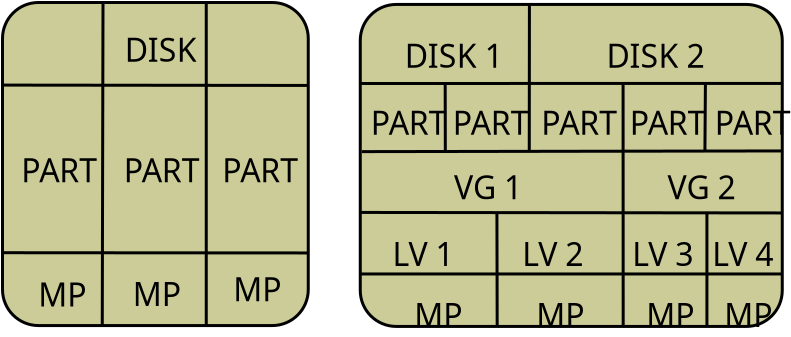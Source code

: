 <?xml version="1.0" encoding="UTF-8"?>
<dia:diagram xmlns:dia="http://www.lysator.liu.se/~alla/dia/">
  <dia:layer name="Hintergrund" visible="true">
    <dia:object type="Standard - Box" version="0" id="O0">
      <dia:attribute name="obj_pos">
        <dia:point val="0.462,1.997"/>
      </dia:attribute>
      <dia:attribute name="obj_bb">
        <dia:rectangle val="0.387,1.922;15.825,18.225"/>
      </dia:attribute>
      <dia:attribute name="elem_corner">
        <dia:point val="0.462,1.997"/>
      </dia:attribute>
      <dia:attribute name="elem_width">
        <dia:real val="15.288"/>
      </dia:attribute>
      <dia:attribute name="elem_height">
        <dia:real val="16.153"/>
      </dia:attribute>
      <dia:attribute name="border_width">
        <dia:real val="0.15"/>
      </dia:attribute>
      <dia:attribute name="inner_color">
        <dia:color val="#cccc99"/>
      </dia:attribute>
      <dia:attribute name="show_background">
        <dia:boolean val="true"/>
      </dia:attribute>
      <dia:attribute name="corner_radius">
        <dia:real val="1.8"/>
      </dia:attribute>
    </dia:object>
    <dia:object type="Standard - Box" version="0" id="O1">
      <dia:attribute name="obj_pos">
        <dia:point val="18.35,2.094"/>
      </dia:attribute>
      <dia:attribute name="obj_bb">
        <dia:rectangle val="18.275,2.019;39.525,18.269"/>
      </dia:attribute>
      <dia:attribute name="elem_corner">
        <dia:point val="18.35,2.094"/>
      </dia:attribute>
      <dia:attribute name="elem_width">
        <dia:real val="21.1"/>
      </dia:attribute>
      <dia:attribute name="elem_height">
        <dia:real val="16.1"/>
      </dia:attribute>
      <dia:attribute name="border_width">
        <dia:real val="0.15"/>
      </dia:attribute>
      <dia:attribute name="inner_color">
        <dia:color val="#cccc99"/>
      </dia:attribute>
      <dia:attribute name="show_background">
        <dia:boolean val="true"/>
      </dia:attribute>
      <dia:attribute name="corner_radius">
        <dia:real val="1.8"/>
      </dia:attribute>
    </dia:object>
  </dia:layer>
  <dia:layer name="Text" visible="true">
    <dia:object type="Standard - Text" version="1" id="O2">
      <dia:attribute name="obj_pos">
        <dia:point val="6.576,4.339"/>
      </dia:attribute>
      <dia:attribute name="obj_bb">
        <dia:rectangle val="6.576,3.099;9.531,5.579"/>
      </dia:attribute>
      <dia:attribute name="text">
        <dia:composite type="text">
          <dia:attribute name="string">
            <dia:string>#DISK#</dia:string>
          </dia:attribute>
          <dia:attribute name="font">
            <dia:font family="andale sans" style="0" name="Courier"/>
          </dia:attribute>
          <dia:attribute name="height">
            <dia:real val="2"/>
          </dia:attribute>
          <dia:attribute name="pos">
            <dia:point val="6.576,4.617"/>
          </dia:attribute>
          <dia:attribute name="color">
            <dia:color val="#000000"/>
          </dia:attribute>
          <dia:attribute name="alignment">
            <dia:enum val="0"/>
          </dia:attribute>
        </dia:composite>
      </dia:attribute>
      <dia:attribute name="valign">
        <dia:enum val="2"/>
      </dia:attribute>
    </dia:object>
    <dia:object type="Standard - Text" version="1" id="O3">
      <dia:attribute name="obj_pos">
        <dia:point val="37.446,27.604"/>
      </dia:attribute>
      <dia:attribute name="obj_bb">
        <dia:rectangle val="37.446,27.204;37.446,28.404"/>
      </dia:attribute>
      <dia:attribute name="text">
        <dia:composite type="text">
          <dia:attribute name="string">
            <dia:string>##</dia:string>
          </dia:attribute>
          <dia:attribute name="font">
            <dia:font family="sans" style="0" name="Helvetica"/>
          </dia:attribute>
          <dia:attribute name="height">
            <dia:real val="0.8"/>
          </dia:attribute>
          <dia:attribute name="pos">
            <dia:point val="37.446,27.604"/>
          </dia:attribute>
          <dia:attribute name="color">
            <dia:color val="#000000"/>
          </dia:attribute>
          <dia:attribute name="alignment">
            <dia:enum val="0"/>
          </dia:attribute>
        </dia:composite>
      </dia:attribute>
      <dia:attribute name="valign">
        <dia:enum val="3"/>
      </dia:attribute>
    </dia:object>
    <dia:object type="Standard - Text" version="1" id="O4">
      <dia:attribute name="obj_pos">
        <dia:point val="1.399,10.369"/>
      </dia:attribute>
      <dia:attribute name="obj_bb">
        <dia:rectangle val="1.399,9.129;4.632,11.609"/>
      </dia:attribute>
      <dia:attribute name="text">
        <dia:composite type="text">
          <dia:attribute name="string">
            <dia:string>#PART#</dia:string>
          </dia:attribute>
          <dia:attribute name="font">
            <dia:font family="andale sans" style="0" name="Courier"/>
          </dia:attribute>
          <dia:attribute name="height">
            <dia:real val="2"/>
          </dia:attribute>
          <dia:attribute name="pos">
            <dia:point val="1.399,10.646"/>
          </dia:attribute>
          <dia:attribute name="color">
            <dia:color val="#000000"/>
          </dia:attribute>
          <dia:attribute name="alignment">
            <dia:enum val="0"/>
          </dia:attribute>
        </dia:composite>
      </dia:attribute>
      <dia:attribute name="valign">
        <dia:enum val="2"/>
      </dia:attribute>
    </dia:object>
    <dia:object type="Standard - Text" version="1" id="O5">
      <dia:attribute name="obj_pos">
        <dia:point val="19.957,14.556"/>
      </dia:attribute>
      <dia:attribute name="obj_bb">
        <dia:rectangle val="19.957,13.316;22.635,15.796"/>
      </dia:attribute>
      <dia:attribute name="text">
        <dia:composite type="text">
          <dia:attribute name="string">
            <dia:string>#LV 1#</dia:string>
          </dia:attribute>
          <dia:attribute name="font">
            <dia:font family="andale sans" style="0" name="Courier"/>
          </dia:attribute>
          <dia:attribute name="height">
            <dia:real val="2"/>
          </dia:attribute>
          <dia:attribute name="pos">
            <dia:point val="19.957,14.833"/>
          </dia:attribute>
          <dia:attribute name="color">
            <dia:color val="#000000"/>
          </dia:attribute>
          <dia:attribute name="alignment">
            <dia:enum val="0"/>
          </dia:attribute>
        </dia:composite>
      </dia:attribute>
      <dia:attribute name="valign">
        <dia:enum val="2"/>
      </dia:attribute>
    </dia:object>
    <dia:object type="Standard - Text" version="1" id="O6">
      <dia:attribute name="obj_pos">
        <dia:point val="26.447,14.556"/>
      </dia:attribute>
      <dia:attribute name="obj_bb">
        <dia:rectangle val="26.447,13.316;29.124,15.796"/>
      </dia:attribute>
      <dia:attribute name="text">
        <dia:composite type="text">
          <dia:attribute name="string">
            <dia:string>#LV 2#</dia:string>
          </dia:attribute>
          <dia:attribute name="font">
            <dia:font family="andale sans" style="0" name="Courier"/>
          </dia:attribute>
          <dia:attribute name="height">
            <dia:real val="2"/>
          </dia:attribute>
          <dia:attribute name="pos">
            <dia:point val="26.447,14.833"/>
          </dia:attribute>
          <dia:attribute name="color">
            <dia:color val="#000000"/>
          </dia:attribute>
          <dia:attribute name="alignment">
            <dia:enum val="0"/>
          </dia:attribute>
        </dia:composite>
      </dia:attribute>
      <dia:attribute name="valign">
        <dia:enum val="2"/>
      </dia:attribute>
    </dia:object>
    <dia:object type="Standard - Text" version="1" id="O7">
      <dia:attribute name="obj_pos">
        <dia:point val="31.951,14.556"/>
      </dia:attribute>
      <dia:attribute name="obj_bb">
        <dia:rectangle val="31.951,13.316;34.629,15.796"/>
      </dia:attribute>
      <dia:attribute name="text">
        <dia:composite type="text">
          <dia:attribute name="string">
            <dia:string>#LV 3#</dia:string>
          </dia:attribute>
          <dia:attribute name="font">
            <dia:font family="andale sans" style="0" name="Courier"/>
          </dia:attribute>
          <dia:attribute name="height">
            <dia:real val="2"/>
          </dia:attribute>
          <dia:attribute name="pos">
            <dia:point val="31.951,14.833"/>
          </dia:attribute>
          <dia:attribute name="color">
            <dia:color val="#000000"/>
          </dia:attribute>
          <dia:attribute name="alignment">
            <dia:enum val="0"/>
          </dia:attribute>
        </dia:composite>
      </dia:attribute>
      <dia:attribute name="valign">
        <dia:enum val="2"/>
      </dia:attribute>
    </dia:object>
    <dia:object type="Standard - Text" version="1" id="O8">
      <dia:attribute name="obj_pos">
        <dia:point val="35.955,14.556"/>
      </dia:attribute>
      <dia:attribute name="obj_bb">
        <dia:rectangle val="35.955,13.316;38.633,15.796"/>
      </dia:attribute>
      <dia:attribute name="text">
        <dia:composite type="text">
          <dia:attribute name="string">
            <dia:string>#LV 4#</dia:string>
          </dia:attribute>
          <dia:attribute name="font">
            <dia:font family="andale sans" style="0" name="Courier"/>
          </dia:attribute>
          <dia:attribute name="height">
            <dia:real val="2"/>
          </dia:attribute>
          <dia:attribute name="pos">
            <dia:point val="35.955,14.833"/>
          </dia:attribute>
          <dia:attribute name="color">
            <dia:color val="#000000"/>
          </dia:attribute>
          <dia:attribute name="alignment">
            <dia:enum val="0"/>
          </dia:attribute>
        </dia:composite>
      </dia:attribute>
      <dia:attribute name="valign">
        <dia:enum val="2"/>
      </dia:attribute>
    </dia:object>
    <dia:object type="Standard - Text" version="1" id="O9">
      <dia:attribute name="obj_pos">
        <dia:point val="23.042,11.211"/>
      </dia:attribute>
      <dia:attribute name="obj_bb">
        <dia:rectangle val="23.042,9.971;26.095,12.451"/>
      </dia:attribute>
      <dia:attribute name="text">
        <dia:composite type="text">
          <dia:attribute name="string">
            <dia:string>#VG 1#</dia:string>
          </dia:attribute>
          <dia:attribute name="font">
            <dia:font family="andale sans" style="0" name="Courier"/>
          </dia:attribute>
          <dia:attribute name="height">
            <dia:real val="2"/>
          </dia:attribute>
          <dia:attribute name="pos">
            <dia:point val="23.042,11.488"/>
          </dia:attribute>
          <dia:attribute name="color">
            <dia:color val="#000000"/>
          </dia:attribute>
          <dia:attribute name="alignment">
            <dia:enum val="0"/>
          </dia:attribute>
        </dia:composite>
      </dia:attribute>
      <dia:attribute name="valign">
        <dia:enum val="2"/>
      </dia:attribute>
    </dia:object>
    <dia:object type="Standard - Text" version="1" id="O10">
      <dia:attribute name="obj_pos">
        <dia:point val="33.715,11.211"/>
      </dia:attribute>
      <dia:attribute name="obj_bb">
        <dia:rectangle val="33.715,9.971;36.768,12.451"/>
      </dia:attribute>
      <dia:attribute name="text">
        <dia:composite type="text">
          <dia:attribute name="string">
            <dia:string>#VG 2#</dia:string>
          </dia:attribute>
          <dia:attribute name="font">
            <dia:font family="andale sans" style="0" name="Courier"/>
          </dia:attribute>
          <dia:attribute name="height">
            <dia:real val="2"/>
          </dia:attribute>
          <dia:attribute name="pos">
            <dia:point val="33.715,11.488"/>
          </dia:attribute>
          <dia:attribute name="color">
            <dia:color val="#000000"/>
          </dia:attribute>
          <dia:attribute name="alignment">
            <dia:enum val="0"/>
          </dia:attribute>
        </dia:composite>
      </dia:attribute>
      <dia:attribute name="valign">
        <dia:enum val="2"/>
      </dia:attribute>
    </dia:object>
    <dia:object type="Standard - Text" version="1" id="O11">
      <dia:attribute name="obj_pos">
        <dia:point val="20.572,4.639"/>
      </dia:attribute>
      <dia:attribute name="obj_bb">
        <dia:rectangle val="20.572,3.399;24.714,5.879"/>
      </dia:attribute>
      <dia:attribute name="text">
        <dia:composite type="text">
          <dia:attribute name="string">
            <dia:string>#DISK 1#</dia:string>
          </dia:attribute>
          <dia:attribute name="font">
            <dia:font family="andale sans" style="0" name="Courier"/>
          </dia:attribute>
          <dia:attribute name="height">
            <dia:real val="2"/>
          </dia:attribute>
          <dia:attribute name="pos">
            <dia:point val="20.572,4.917"/>
          </dia:attribute>
          <dia:attribute name="color">
            <dia:color val="#000000"/>
          </dia:attribute>
          <dia:attribute name="alignment">
            <dia:enum val="0"/>
          </dia:attribute>
        </dia:composite>
      </dia:attribute>
      <dia:attribute name="valign">
        <dia:enum val="2"/>
      </dia:attribute>
    </dia:object>
    <dia:object type="Standard - Text" version="1" id="O12">
      <dia:attribute name="obj_pos">
        <dia:point val="30.665,4.639"/>
      </dia:attribute>
      <dia:attribute name="obj_bb">
        <dia:rectangle val="30.665,3.399;34.807,5.879"/>
      </dia:attribute>
      <dia:attribute name="text">
        <dia:composite type="text">
          <dia:attribute name="string">
            <dia:string>#DISK 2#</dia:string>
          </dia:attribute>
          <dia:attribute name="font">
            <dia:font family="andale sans" style="0" name="Courier"/>
          </dia:attribute>
          <dia:attribute name="height">
            <dia:real val="2"/>
          </dia:attribute>
          <dia:attribute name="pos">
            <dia:point val="30.665,4.917"/>
          </dia:attribute>
          <dia:attribute name="color">
            <dia:color val="#000000"/>
          </dia:attribute>
          <dia:attribute name="alignment">
            <dia:enum val="0"/>
          </dia:attribute>
        </dia:composite>
      </dia:attribute>
      <dia:attribute name="valign">
        <dia:enum val="2"/>
      </dia:attribute>
    </dia:object>
    <dia:object type="Standard - Text" version="1" id="O13">
      <dia:attribute name="obj_pos">
        <dia:point val="2.25,16.58"/>
      </dia:attribute>
      <dia:attribute name="obj_bb">
        <dia:rectangle val="2.25,15.34;4.25,17.82"/>
      </dia:attribute>
      <dia:attribute name="text">
        <dia:composite type="text">
          <dia:attribute name="string">
            <dia:string>#MP#</dia:string>
          </dia:attribute>
          <dia:attribute name="font">
            <dia:font family="andale sans" style="0" name="Courier"/>
          </dia:attribute>
          <dia:attribute name="height">
            <dia:real val="2"/>
          </dia:attribute>
          <dia:attribute name="pos">
            <dia:point val="2.25,16.858"/>
          </dia:attribute>
          <dia:attribute name="color">
            <dia:color val="#000000"/>
          </dia:attribute>
          <dia:attribute name="alignment">
            <dia:enum val="0"/>
          </dia:attribute>
        </dia:composite>
      </dia:attribute>
      <dia:attribute name="valign">
        <dia:enum val="2"/>
      </dia:attribute>
    </dia:object>
    <dia:object type="Standard - Text" version="1" id="O14">
      <dia:attribute name="obj_pos">
        <dia:point val="6.525,10.369"/>
      </dia:attribute>
      <dia:attribute name="obj_bb">
        <dia:rectangle val="6.525,9.129;9.758,11.609"/>
      </dia:attribute>
      <dia:attribute name="text">
        <dia:composite type="text">
          <dia:attribute name="string">
            <dia:string>#PART#</dia:string>
          </dia:attribute>
          <dia:attribute name="font">
            <dia:font family="andale sans" style="0" name="Courier"/>
          </dia:attribute>
          <dia:attribute name="height">
            <dia:real val="2"/>
          </dia:attribute>
          <dia:attribute name="pos">
            <dia:point val="6.525,10.646"/>
          </dia:attribute>
          <dia:attribute name="color">
            <dia:color val="#000000"/>
          </dia:attribute>
          <dia:attribute name="alignment">
            <dia:enum val="0"/>
          </dia:attribute>
        </dia:composite>
      </dia:attribute>
      <dia:attribute name="valign">
        <dia:enum val="2"/>
      </dia:attribute>
    </dia:object>
    <dia:object type="Standard - Text" version="1" id="O15">
      <dia:attribute name="obj_pos">
        <dia:point val="11.45,10.369"/>
      </dia:attribute>
      <dia:attribute name="obj_bb">
        <dia:rectangle val="11.45,9.129;14.682,11.609"/>
      </dia:attribute>
      <dia:attribute name="text">
        <dia:composite type="text">
          <dia:attribute name="string">
            <dia:string>#PART#</dia:string>
          </dia:attribute>
          <dia:attribute name="font">
            <dia:font family="andale sans" style="0" name="Courier"/>
          </dia:attribute>
          <dia:attribute name="height">
            <dia:real val="2"/>
          </dia:attribute>
          <dia:attribute name="pos">
            <dia:point val="11.45,10.646"/>
          </dia:attribute>
          <dia:attribute name="color">
            <dia:color val="#000000"/>
          </dia:attribute>
          <dia:attribute name="alignment">
            <dia:enum val="0"/>
          </dia:attribute>
        </dia:composite>
      </dia:attribute>
      <dia:attribute name="valign">
        <dia:enum val="2"/>
      </dia:attribute>
    </dia:object>
    <dia:object type="Standard - Text" version="1" id="O16">
      <dia:attribute name="obj_pos">
        <dia:point val="18.875,7.99"/>
      </dia:attribute>
      <dia:attribute name="obj_bb">
        <dia:rectangle val="18.875,6.75;22.108,9.23"/>
      </dia:attribute>
      <dia:attribute name="text">
        <dia:composite type="text">
          <dia:attribute name="string">
            <dia:string>#PART#</dia:string>
          </dia:attribute>
          <dia:attribute name="font">
            <dia:font family="andale sans" style="0" name="Courier"/>
          </dia:attribute>
          <dia:attribute name="height">
            <dia:real val="2"/>
          </dia:attribute>
          <dia:attribute name="pos">
            <dia:point val="18.875,8.268"/>
          </dia:attribute>
          <dia:attribute name="color">
            <dia:color val="#000000"/>
          </dia:attribute>
          <dia:attribute name="alignment">
            <dia:enum val="0"/>
          </dia:attribute>
        </dia:composite>
      </dia:attribute>
      <dia:attribute name="valign">
        <dia:enum val="2"/>
      </dia:attribute>
    </dia:object>
    <dia:object type="Standard - Text" version="1" id="O17">
      <dia:attribute name="obj_pos">
        <dia:point val="22.975,7.99"/>
      </dia:attribute>
      <dia:attribute name="obj_bb">
        <dia:rectangle val="22.975,6.75;26.207,9.23"/>
      </dia:attribute>
      <dia:attribute name="text">
        <dia:composite type="text">
          <dia:attribute name="string">
            <dia:string>#PART#</dia:string>
          </dia:attribute>
          <dia:attribute name="font">
            <dia:font family="andale sans" style="0" name="Courier"/>
          </dia:attribute>
          <dia:attribute name="height">
            <dia:real val="2"/>
          </dia:attribute>
          <dia:attribute name="pos">
            <dia:point val="22.975,8.268"/>
          </dia:attribute>
          <dia:attribute name="color">
            <dia:color val="#000000"/>
          </dia:attribute>
          <dia:attribute name="alignment">
            <dia:enum val="0"/>
          </dia:attribute>
        </dia:composite>
      </dia:attribute>
      <dia:attribute name="valign">
        <dia:enum val="2"/>
      </dia:attribute>
    </dia:object>
    <dia:object type="Standard - Text" version="1" id="O18">
      <dia:attribute name="obj_pos">
        <dia:point val="27.4,7.99"/>
      </dia:attribute>
      <dia:attribute name="obj_bb">
        <dia:rectangle val="27.4,6.75;30.633,9.23"/>
      </dia:attribute>
      <dia:attribute name="text">
        <dia:composite type="text">
          <dia:attribute name="string">
            <dia:string>#PART#</dia:string>
          </dia:attribute>
          <dia:attribute name="font">
            <dia:font family="andale sans" style="0" name="Courier"/>
          </dia:attribute>
          <dia:attribute name="height">
            <dia:real val="2"/>
          </dia:attribute>
          <dia:attribute name="pos">
            <dia:point val="27.4,8.268"/>
          </dia:attribute>
          <dia:attribute name="color">
            <dia:color val="#000000"/>
          </dia:attribute>
          <dia:attribute name="alignment">
            <dia:enum val="0"/>
          </dia:attribute>
        </dia:composite>
      </dia:attribute>
      <dia:attribute name="valign">
        <dia:enum val="2"/>
      </dia:attribute>
    </dia:object>
    <dia:object type="Standard - Text" version="1" id="O19">
      <dia:attribute name="obj_pos">
        <dia:point val="31.825,7.99"/>
      </dia:attribute>
      <dia:attribute name="obj_bb">
        <dia:rectangle val="31.825,6.75;35.057,9.23"/>
      </dia:attribute>
      <dia:attribute name="text">
        <dia:composite type="text">
          <dia:attribute name="string">
            <dia:string>#PART#</dia:string>
          </dia:attribute>
          <dia:attribute name="font">
            <dia:font family="andale sans" style="0" name="Courier"/>
          </dia:attribute>
          <dia:attribute name="height">
            <dia:real val="2"/>
          </dia:attribute>
          <dia:attribute name="pos">
            <dia:point val="31.825,8.268"/>
          </dia:attribute>
          <dia:attribute name="color">
            <dia:color val="#000000"/>
          </dia:attribute>
          <dia:attribute name="alignment">
            <dia:enum val="0"/>
          </dia:attribute>
        </dia:composite>
      </dia:attribute>
      <dia:attribute name="valign">
        <dia:enum val="2"/>
      </dia:attribute>
    </dia:object>
    <dia:object type="Standard - Text" version="1" id="O20">
      <dia:attribute name="obj_pos">
        <dia:point val="36.075,7.99"/>
      </dia:attribute>
      <dia:attribute name="obj_bb">
        <dia:rectangle val="36.075,6.75;39.307,9.23"/>
      </dia:attribute>
      <dia:attribute name="text">
        <dia:composite type="text">
          <dia:attribute name="string">
            <dia:string>#PART#</dia:string>
          </dia:attribute>
          <dia:attribute name="font">
            <dia:font family="andale sans" style="0" name="Courier"/>
          </dia:attribute>
          <dia:attribute name="height">
            <dia:real val="2"/>
          </dia:attribute>
          <dia:attribute name="pos">
            <dia:point val="36.075,8.268"/>
          </dia:attribute>
          <dia:attribute name="color">
            <dia:color val="#000000"/>
          </dia:attribute>
          <dia:attribute name="alignment">
            <dia:enum val="0"/>
          </dia:attribute>
        </dia:composite>
      </dia:attribute>
      <dia:attribute name="valign">
        <dia:enum val="2"/>
      </dia:attribute>
    </dia:object>
    <dia:object type="Standard - Text" version="1" id="O21">
      <dia:attribute name="obj_pos">
        <dia:point val="6.975,16.55"/>
      </dia:attribute>
      <dia:attribute name="obj_bb">
        <dia:rectangle val="6.975,15.31;8.975,17.79"/>
      </dia:attribute>
      <dia:attribute name="text">
        <dia:composite type="text">
          <dia:attribute name="string">
            <dia:string>#MP#</dia:string>
          </dia:attribute>
          <dia:attribute name="font">
            <dia:font family="andale sans" style="0" name="Courier"/>
          </dia:attribute>
          <dia:attribute name="height">
            <dia:real val="2"/>
          </dia:attribute>
          <dia:attribute name="pos">
            <dia:point val="6.975,16.828"/>
          </dia:attribute>
          <dia:attribute name="color">
            <dia:color val="#000000"/>
          </dia:attribute>
          <dia:attribute name="alignment">
            <dia:enum val="0"/>
          </dia:attribute>
        </dia:composite>
      </dia:attribute>
      <dia:attribute name="valign">
        <dia:enum val="2"/>
      </dia:attribute>
    </dia:object>
    <dia:object type="Standard - Text" version="1" id="O22">
      <dia:attribute name="obj_pos">
        <dia:point val="12,16.31"/>
      </dia:attribute>
      <dia:attribute name="obj_bb">
        <dia:rectangle val="12,15.07;14,17.55"/>
      </dia:attribute>
      <dia:attribute name="text">
        <dia:composite type="text">
          <dia:attribute name="string">
            <dia:string>#MP#</dia:string>
          </dia:attribute>
          <dia:attribute name="font">
            <dia:font family="andale sans" style="0" name="Courier"/>
          </dia:attribute>
          <dia:attribute name="height">
            <dia:real val="2"/>
          </dia:attribute>
          <dia:attribute name="pos">
            <dia:point val="12,16.587"/>
          </dia:attribute>
          <dia:attribute name="color">
            <dia:color val="#000000"/>
          </dia:attribute>
          <dia:attribute name="alignment">
            <dia:enum val="0"/>
          </dia:attribute>
        </dia:composite>
      </dia:attribute>
      <dia:attribute name="valign">
        <dia:enum val="2"/>
      </dia:attribute>
    </dia:object>
    <dia:object type="Standard - Text" version="1" id="O23">
      <dia:attribute name="obj_pos">
        <dia:point val="21.05,17.6"/>
      </dia:attribute>
      <dia:attribute name="obj_bb">
        <dia:rectangle val="21.05,16.36;23.05,18.84"/>
      </dia:attribute>
      <dia:attribute name="text">
        <dia:composite type="text">
          <dia:attribute name="string">
            <dia:string>#MP#</dia:string>
          </dia:attribute>
          <dia:attribute name="font">
            <dia:font family="andale sans" style="0" name="Courier"/>
          </dia:attribute>
          <dia:attribute name="height">
            <dia:real val="2"/>
          </dia:attribute>
          <dia:attribute name="pos">
            <dia:point val="21.05,17.878"/>
          </dia:attribute>
          <dia:attribute name="color">
            <dia:color val="#000000"/>
          </dia:attribute>
          <dia:attribute name="alignment">
            <dia:enum val="0"/>
          </dia:attribute>
        </dia:composite>
      </dia:attribute>
      <dia:attribute name="valign">
        <dia:enum val="2"/>
      </dia:attribute>
    </dia:object>
    <dia:object type="Standard - Text" version="1" id="O24">
      <dia:attribute name="obj_pos">
        <dia:point val="27.15,17.6"/>
      </dia:attribute>
      <dia:attribute name="obj_bb">
        <dia:rectangle val="27.15,16.36;29.15,18.84"/>
      </dia:attribute>
      <dia:attribute name="text">
        <dia:composite type="text">
          <dia:attribute name="string">
            <dia:string>#MP#</dia:string>
          </dia:attribute>
          <dia:attribute name="font">
            <dia:font family="andale sans" style="0" name="Courier"/>
          </dia:attribute>
          <dia:attribute name="height">
            <dia:real val="2"/>
          </dia:attribute>
          <dia:attribute name="pos">
            <dia:point val="27.15,17.878"/>
          </dia:attribute>
          <dia:attribute name="color">
            <dia:color val="#000000"/>
          </dia:attribute>
          <dia:attribute name="alignment">
            <dia:enum val="0"/>
          </dia:attribute>
        </dia:composite>
      </dia:attribute>
      <dia:attribute name="valign">
        <dia:enum val="2"/>
      </dia:attribute>
    </dia:object>
    <dia:object type="Standard - Text" version="1" id="O25">
      <dia:attribute name="obj_pos">
        <dia:point val="32.65,17.6"/>
      </dia:attribute>
      <dia:attribute name="obj_bb">
        <dia:rectangle val="32.65,16.36;34.65,18.84"/>
      </dia:attribute>
      <dia:attribute name="text">
        <dia:composite type="text">
          <dia:attribute name="string">
            <dia:string>#MP#</dia:string>
          </dia:attribute>
          <dia:attribute name="font">
            <dia:font family="andale sans" style="0" name="Courier"/>
          </dia:attribute>
          <dia:attribute name="height">
            <dia:real val="2"/>
          </dia:attribute>
          <dia:attribute name="pos">
            <dia:point val="32.65,17.878"/>
          </dia:attribute>
          <dia:attribute name="color">
            <dia:color val="#000000"/>
          </dia:attribute>
          <dia:attribute name="alignment">
            <dia:enum val="0"/>
          </dia:attribute>
        </dia:composite>
      </dia:attribute>
      <dia:attribute name="valign">
        <dia:enum val="2"/>
      </dia:attribute>
    </dia:object>
    <dia:object type="Standard - Text" version="1" id="O26">
      <dia:attribute name="obj_pos">
        <dia:point val="36.55,17.6"/>
      </dia:attribute>
      <dia:attribute name="obj_bb">
        <dia:rectangle val="36.55,16.36;38.55,18.84"/>
      </dia:attribute>
      <dia:attribute name="text">
        <dia:composite type="text">
          <dia:attribute name="string">
            <dia:string>#MP#</dia:string>
          </dia:attribute>
          <dia:attribute name="font">
            <dia:font family="andale sans" style="0" name="Courier"/>
          </dia:attribute>
          <dia:attribute name="height">
            <dia:real val="2"/>
          </dia:attribute>
          <dia:attribute name="pos">
            <dia:point val="36.55,17.878"/>
          </dia:attribute>
          <dia:attribute name="color">
            <dia:color val="#000000"/>
          </dia:attribute>
          <dia:attribute name="alignment">
            <dia:enum val="0"/>
          </dia:attribute>
        </dia:composite>
      </dia:attribute>
      <dia:attribute name="valign">
        <dia:enum val="2"/>
      </dia:attribute>
    </dia:object>
  </dia:layer>
  <dia:layer name="Linien" visible="true">
    <dia:object type="Standard - Line" version="0" id="O27">
      <dia:attribute name="obj_pos">
        <dia:point val="0.529,6.127"/>
      </dia:attribute>
      <dia:attribute name="obj_bb">
        <dia:rectangle val="0.454,6.052;15.771,6.219"/>
      </dia:attribute>
      <dia:attribute name="conn_endpoints">
        <dia:point val="0.529,6.127"/>
        <dia:point val="15.696,6.144"/>
      </dia:attribute>
      <dia:attribute name="numcp">
        <dia:int val="1"/>
      </dia:attribute>
      <dia:attribute name="line_width">
        <dia:real val="0.15"/>
      </dia:attribute>
    </dia:object>
    <dia:object type="Standard - Line" version="0" id="O28">
      <dia:attribute name="obj_pos">
        <dia:point val="18.335,6.046"/>
      </dia:attribute>
      <dia:attribute name="obj_bb">
        <dia:rectangle val="18.26,5.969;39.508,6.121"/>
      </dia:attribute>
      <dia:attribute name="conn_endpoints">
        <dia:point val="18.335,6.046"/>
        <dia:point val="39.433,6.044"/>
      </dia:attribute>
      <dia:attribute name="numcp">
        <dia:int val="1"/>
      </dia:attribute>
      <dia:attribute name="line_width">
        <dia:real val="0.15"/>
      </dia:attribute>
    </dia:object>
    <dia:object type="Standard - Line" version="0" id="O29">
      <dia:attribute name="obj_pos">
        <dia:point val="18.433,9.453"/>
      </dia:attribute>
      <dia:attribute name="obj_bb">
        <dia:rectangle val="18.358,9.344;39.483,9.528"/>
      </dia:attribute>
      <dia:attribute name="conn_endpoints">
        <dia:point val="18.433,9.453"/>
        <dia:point val="39.408,9.419"/>
      </dia:attribute>
      <dia:attribute name="numcp">
        <dia:int val="1"/>
      </dia:attribute>
      <dia:attribute name="line_width">
        <dia:real val="0.15"/>
      </dia:attribute>
    </dia:object>
    <dia:object type="Standard - Line" version="0" id="O30">
      <dia:attribute name="obj_pos">
        <dia:point val="18.308,15.569"/>
      </dia:attribute>
      <dia:attribute name="obj_bb">
        <dia:rectangle val="18.233,15.494;39.538,15.644"/>
      </dia:attribute>
      <dia:attribute name="conn_endpoints">
        <dia:point val="18.308,15.569"/>
        <dia:point val="39.462,15.569"/>
      </dia:attribute>
      <dia:attribute name="numcp">
        <dia:int val="1"/>
      </dia:attribute>
      <dia:attribute name="line_width">
        <dia:real val="0.15"/>
      </dia:attribute>
    </dia:object>
    <dia:object type="Standard - Line" version="0" id="O31">
      <dia:attribute name="obj_pos">
        <dia:point val="18.296,12.494"/>
      </dia:attribute>
      <dia:attribute name="obj_bb">
        <dia:rectangle val="18.221,12.419;39.533,12.594"/>
      </dia:attribute>
      <dia:attribute name="conn_endpoints">
        <dia:point val="18.296,12.494"/>
        <dia:point val="39.458,12.519"/>
      </dia:attribute>
      <dia:attribute name="numcp">
        <dia:int val="1"/>
      </dia:attribute>
      <dia:attribute name="line_width">
        <dia:real val="0.15"/>
      </dia:attribute>
    </dia:object>
    <dia:object type="Standard - Line" version="0" id="O32">
      <dia:attribute name="obj_pos">
        <dia:point val="0.528,14.508"/>
      </dia:attribute>
      <dia:attribute name="obj_bb">
        <dia:rectangle val="0.453,14.433;15.837,14.594"/>
      </dia:attribute>
      <dia:attribute name="conn_endpoints">
        <dia:point val="0.528,14.508"/>
        <dia:point val="15.762,14.519"/>
      </dia:attribute>
      <dia:attribute name="numcp">
        <dia:int val="1"/>
      </dia:attribute>
      <dia:attribute name="line_width">
        <dia:real val="0.15"/>
      </dia:attribute>
    </dia:object>
    <dia:object type="Standard - Line" version="0" id="O33">
      <dia:attribute name="obj_pos">
        <dia:point val="5.487,2.044"/>
      </dia:attribute>
      <dia:attribute name="obj_bb">
        <dia:rectangle val="5.375,1.969;5.562,18.2"/>
      </dia:attribute>
      <dia:attribute name="conn_endpoints">
        <dia:point val="5.487,2.044"/>
        <dia:point val="5.45,18.125"/>
      </dia:attribute>
      <dia:attribute name="numcp">
        <dia:int val="1"/>
      </dia:attribute>
      <dia:attribute name="line_width">
        <dia:real val="0.15"/>
      </dia:attribute>
    </dia:object>
    <dia:object type="Standard - Line" version="0" id="O34">
      <dia:attribute name="obj_pos">
        <dia:point val="10.65,2.05"/>
      </dia:attribute>
      <dia:attribute name="obj_bb">
        <dia:rectangle val="10.575,1.975;10.725,18.275"/>
      </dia:attribute>
      <dia:attribute name="conn_endpoints">
        <dia:point val="10.65,2.05"/>
        <dia:point val="10.65,18.2"/>
      </dia:attribute>
      <dia:attribute name="numcp">
        <dia:int val="1"/>
      </dia:attribute>
      <dia:attribute name="line_width">
        <dia:real val="0.15"/>
      </dia:attribute>
    </dia:object>
    <dia:object type="Standard - Line" version="0" id="O35">
      <dia:attribute name="obj_pos">
        <dia:point val="31.491,6.068"/>
      </dia:attribute>
      <dia:attribute name="obj_bb">
        <dia:rectangle val="31.416,5.993;31.571,18.269"/>
      </dia:attribute>
      <dia:attribute name="conn_endpoints">
        <dia:point val="31.491,6.068"/>
        <dia:point val="31.496,18.194"/>
      </dia:attribute>
      <dia:attribute name="numcp">
        <dia:int val="1"/>
      </dia:attribute>
      <dia:attribute name="line_width">
        <dia:real val="0.15"/>
      </dia:attribute>
    </dia:object>
    <dia:object type="Standard - Line" version="0" id="O36">
      <dia:attribute name="obj_pos">
        <dia:point val="26.808,2.069"/>
      </dia:attribute>
      <dia:attribute name="obj_bb">
        <dia:rectangle val="26.725,1.994;26.883,9.475"/>
      </dia:attribute>
      <dia:attribute name="conn_endpoints">
        <dia:point val="26.808,2.069"/>
        <dia:point val="26.8,9.4"/>
      </dia:attribute>
      <dia:attribute name="numcp">
        <dia:int val="1"/>
      </dia:attribute>
      <dia:attribute name="line_width">
        <dia:real val="0.15"/>
      </dia:attribute>
    </dia:object>
    <dia:object type="Standard - Line" version="0" id="O37">
      <dia:attribute name="obj_pos">
        <dia:point val="22.596,5.994"/>
      </dia:attribute>
      <dia:attribute name="obj_bb">
        <dia:rectangle val="22.52,5.919;22.678,9.5"/>
      </dia:attribute>
      <dia:attribute name="conn_endpoints">
        <dia:point val="22.596,5.994"/>
        <dia:point val="22.603,9.425"/>
      </dia:attribute>
      <dia:attribute name="numcp">
        <dia:int val="1"/>
      </dia:attribute>
      <dia:attribute name="line_width">
        <dia:real val="0.15"/>
      </dia:attribute>
    </dia:object>
    <dia:object type="Standard - Line" version="0" id="O38">
      <dia:attribute name="obj_pos">
        <dia:point val="35.608,6.019"/>
      </dia:attribute>
      <dia:attribute name="obj_bb">
        <dia:rectangle val="35.508,5.943;35.684,9.469"/>
      </dia:attribute>
      <dia:attribute name="conn_endpoints">
        <dia:point val="35.608,6.019"/>
        <dia:point val="35.583,9.394"/>
      </dia:attribute>
      <dia:attribute name="numcp">
        <dia:int val="1"/>
      </dia:attribute>
      <dia:attribute name="line_width">
        <dia:real val="0.15"/>
      </dia:attribute>
    </dia:object>
    <dia:object type="Standard - Line" version="0" id="O39">
      <dia:attribute name="obj_pos">
        <dia:point val="35.683,12.469"/>
      </dia:attribute>
      <dia:attribute name="obj_bb">
        <dia:rectangle val="35.608,12.394;35.758,18.219"/>
      </dia:attribute>
      <dia:attribute name="conn_endpoints">
        <dia:point val="35.683,12.469"/>
        <dia:point val="35.683,18.144"/>
      </dia:attribute>
      <dia:attribute name="numcp">
        <dia:int val="1"/>
      </dia:attribute>
      <dia:attribute name="line_width">
        <dia:real val="0.15"/>
      </dia:attribute>
    </dia:object>
    <dia:object type="Standard - Line" version="0" id="O40">
      <dia:attribute name="obj_pos">
        <dia:point val="25.183,12.469"/>
      </dia:attribute>
      <dia:attribute name="obj_bb">
        <dia:rectangle val="25.108,12.394;25.271,18.269"/>
      </dia:attribute>
      <dia:attribute name="conn_endpoints">
        <dia:point val="25.183,12.469"/>
        <dia:point val="25.196,18.194"/>
      </dia:attribute>
      <dia:attribute name="numcp">
        <dia:int val="1"/>
      </dia:attribute>
      <dia:attribute name="line_width">
        <dia:real val="0.15"/>
      </dia:attribute>
    </dia:object>
  </dia:layer>
</dia:diagram>

